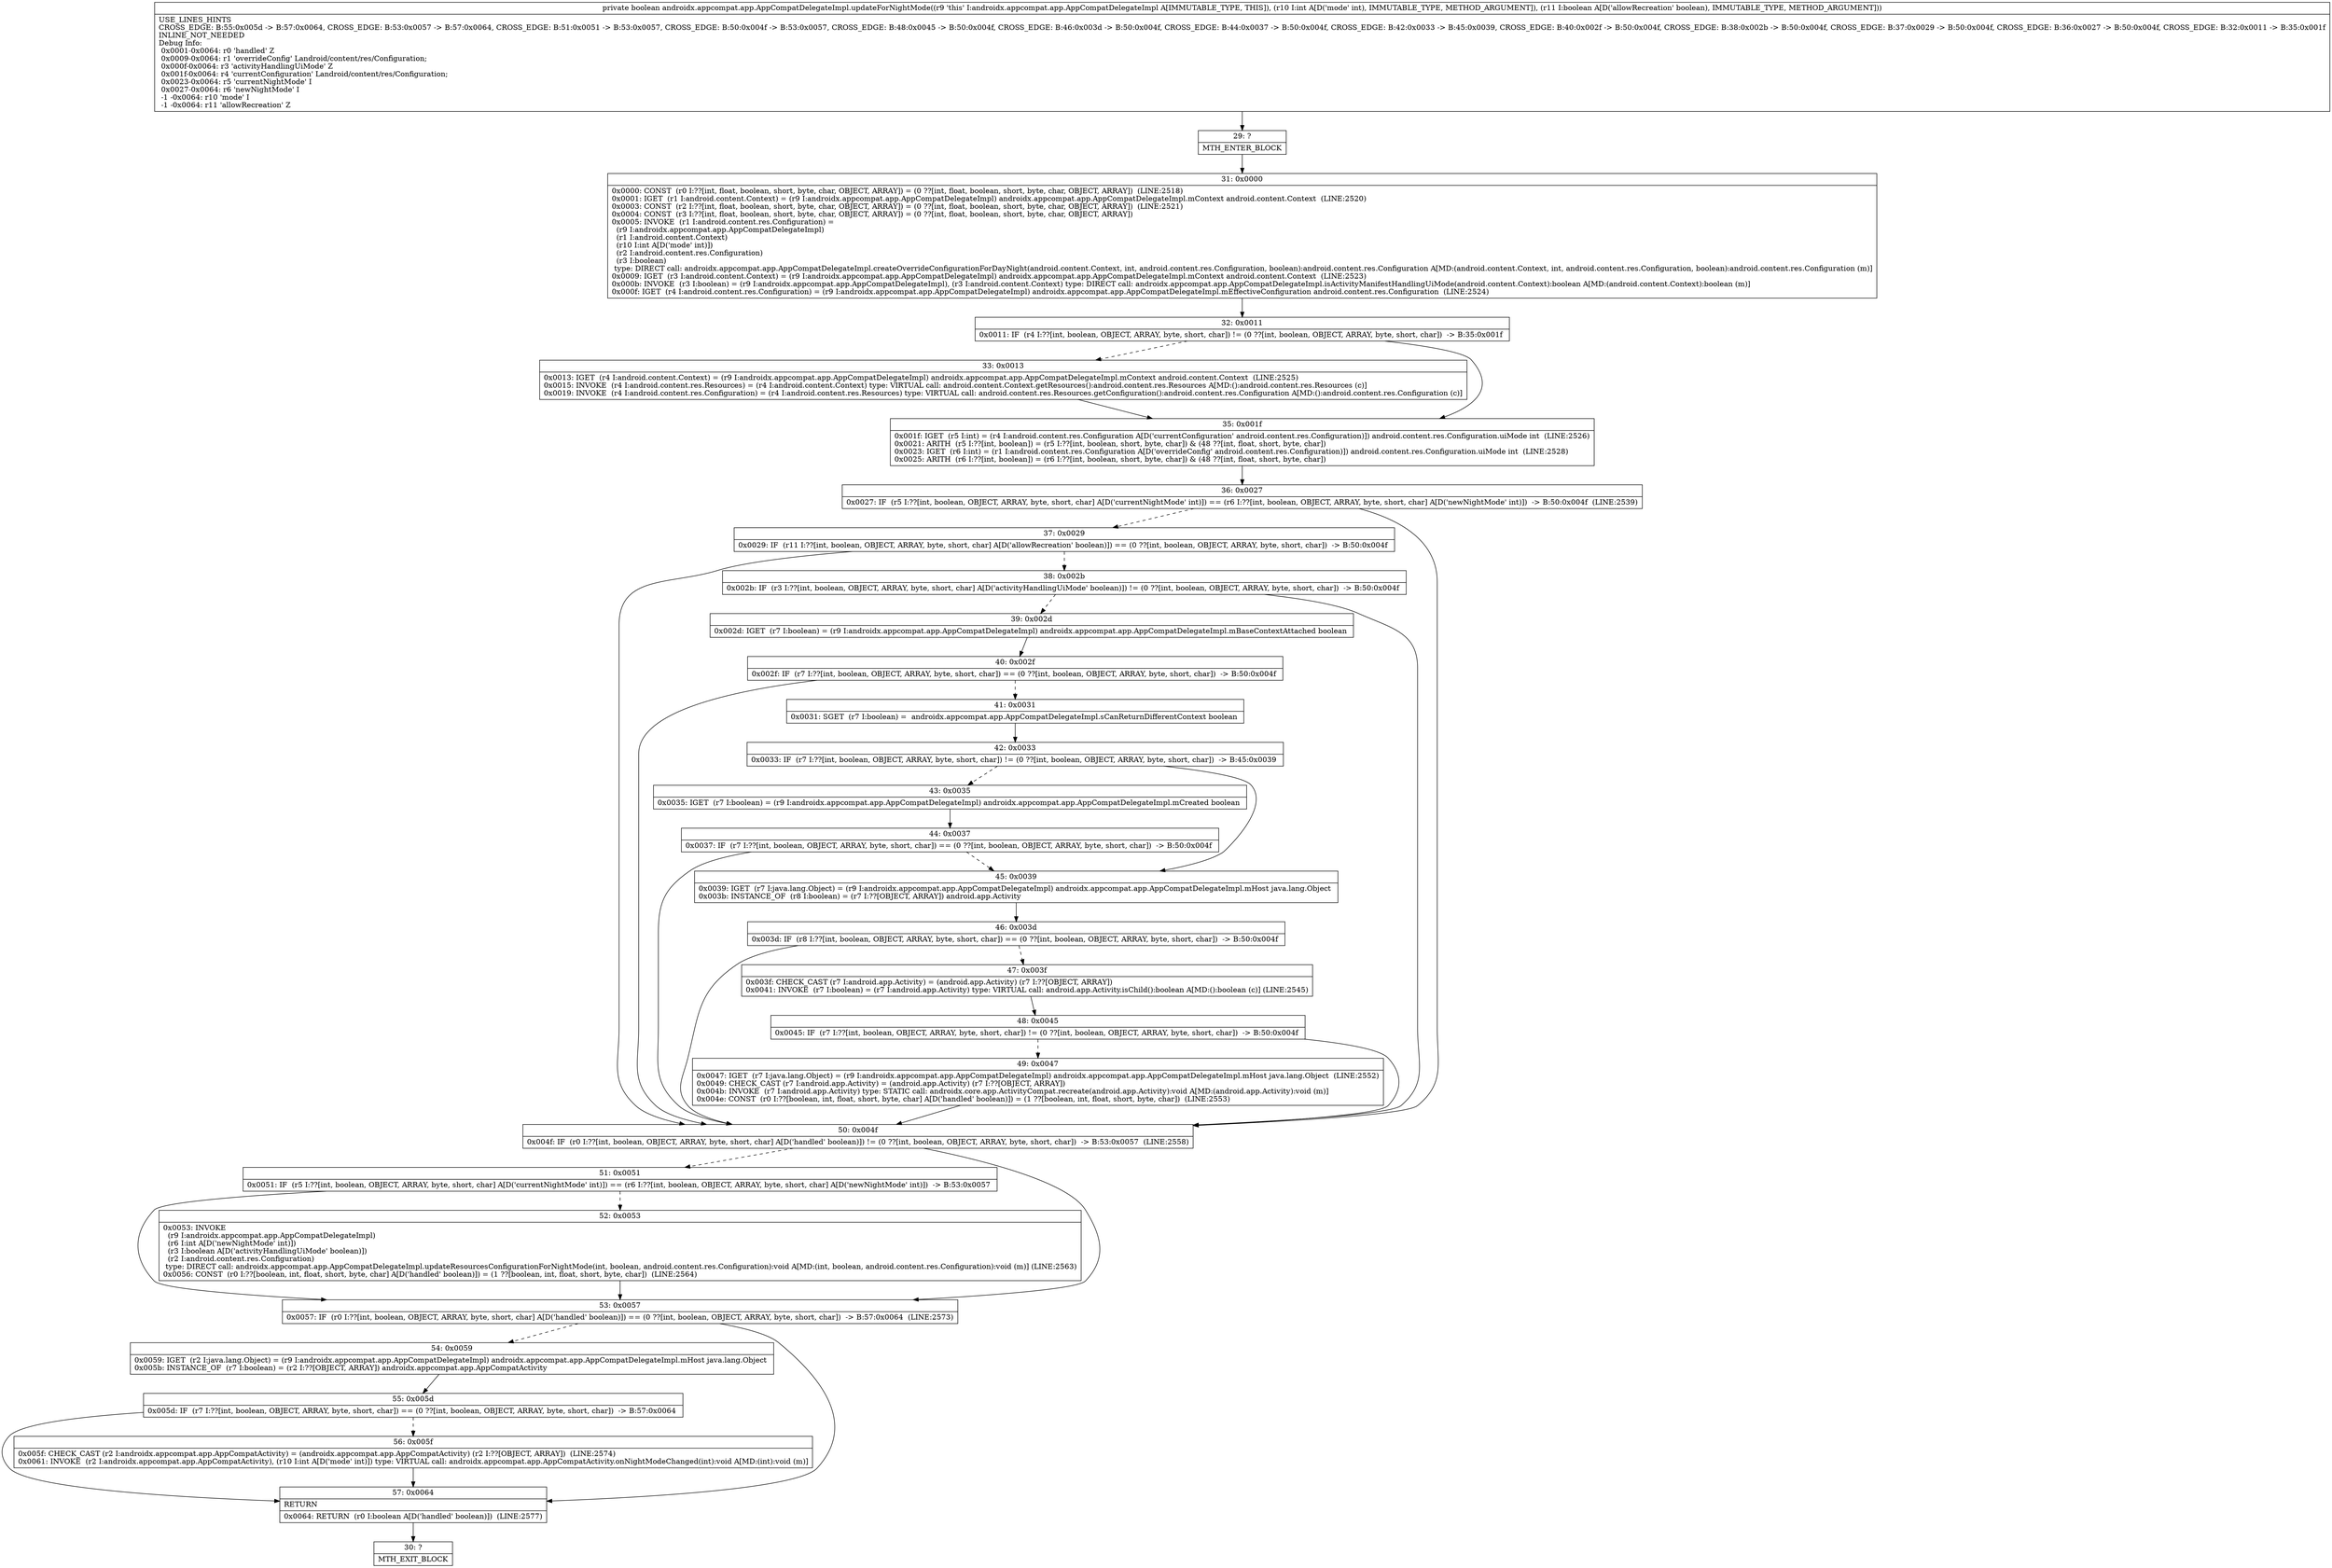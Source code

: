 digraph "CFG forandroidx.appcompat.app.AppCompatDelegateImpl.updateForNightMode(IZ)Z" {
Node_29 [shape=record,label="{29\:\ ?|MTH_ENTER_BLOCK\l}"];
Node_31 [shape=record,label="{31\:\ 0x0000|0x0000: CONST  (r0 I:??[int, float, boolean, short, byte, char, OBJECT, ARRAY]) = (0 ??[int, float, boolean, short, byte, char, OBJECT, ARRAY])  (LINE:2518)\l0x0001: IGET  (r1 I:android.content.Context) = (r9 I:androidx.appcompat.app.AppCompatDelegateImpl) androidx.appcompat.app.AppCompatDelegateImpl.mContext android.content.Context  (LINE:2520)\l0x0003: CONST  (r2 I:??[int, float, boolean, short, byte, char, OBJECT, ARRAY]) = (0 ??[int, float, boolean, short, byte, char, OBJECT, ARRAY])  (LINE:2521)\l0x0004: CONST  (r3 I:??[int, float, boolean, short, byte, char, OBJECT, ARRAY]) = (0 ??[int, float, boolean, short, byte, char, OBJECT, ARRAY]) \l0x0005: INVOKE  (r1 I:android.content.res.Configuration) = \l  (r9 I:androidx.appcompat.app.AppCompatDelegateImpl)\l  (r1 I:android.content.Context)\l  (r10 I:int A[D('mode' int)])\l  (r2 I:android.content.res.Configuration)\l  (r3 I:boolean)\l type: DIRECT call: androidx.appcompat.app.AppCompatDelegateImpl.createOverrideConfigurationForDayNight(android.content.Context, int, android.content.res.Configuration, boolean):android.content.res.Configuration A[MD:(android.content.Context, int, android.content.res.Configuration, boolean):android.content.res.Configuration (m)]\l0x0009: IGET  (r3 I:android.content.Context) = (r9 I:androidx.appcompat.app.AppCompatDelegateImpl) androidx.appcompat.app.AppCompatDelegateImpl.mContext android.content.Context  (LINE:2523)\l0x000b: INVOKE  (r3 I:boolean) = (r9 I:androidx.appcompat.app.AppCompatDelegateImpl), (r3 I:android.content.Context) type: DIRECT call: androidx.appcompat.app.AppCompatDelegateImpl.isActivityManifestHandlingUiMode(android.content.Context):boolean A[MD:(android.content.Context):boolean (m)]\l0x000f: IGET  (r4 I:android.content.res.Configuration) = (r9 I:androidx.appcompat.app.AppCompatDelegateImpl) androidx.appcompat.app.AppCompatDelegateImpl.mEffectiveConfiguration android.content.res.Configuration  (LINE:2524)\l}"];
Node_32 [shape=record,label="{32\:\ 0x0011|0x0011: IF  (r4 I:??[int, boolean, OBJECT, ARRAY, byte, short, char]) != (0 ??[int, boolean, OBJECT, ARRAY, byte, short, char])  \-\> B:35:0x001f \l}"];
Node_33 [shape=record,label="{33\:\ 0x0013|0x0013: IGET  (r4 I:android.content.Context) = (r9 I:androidx.appcompat.app.AppCompatDelegateImpl) androidx.appcompat.app.AppCompatDelegateImpl.mContext android.content.Context  (LINE:2525)\l0x0015: INVOKE  (r4 I:android.content.res.Resources) = (r4 I:android.content.Context) type: VIRTUAL call: android.content.Context.getResources():android.content.res.Resources A[MD:():android.content.res.Resources (c)]\l0x0019: INVOKE  (r4 I:android.content.res.Configuration) = (r4 I:android.content.res.Resources) type: VIRTUAL call: android.content.res.Resources.getConfiguration():android.content.res.Configuration A[MD:():android.content.res.Configuration (c)]\l}"];
Node_35 [shape=record,label="{35\:\ 0x001f|0x001f: IGET  (r5 I:int) = (r4 I:android.content.res.Configuration A[D('currentConfiguration' android.content.res.Configuration)]) android.content.res.Configuration.uiMode int  (LINE:2526)\l0x0021: ARITH  (r5 I:??[int, boolean]) = (r5 I:??[int, boolean, short, byte, char]) & (48 ??[int, float, short, byte, char]) \l0x0023: IGET  (r6 I:int) = (r1 I:android.content.res.Configuration A[D('overrideConfig' android.content.res.Configuration)]) android.content.res.Configuration.uiMode int  (LINE:2528)\l0x0025: ARITH  (r6 I:??[int, boolean]) = (r6 I:??[int, boolean, short, byte, char]) & (48 ??[int, float, short, byte, char]) \l}"];
Node_36 [shape=record,label="{36\:\ 0x0027|0x0027: IF  (r5 I:??[int, boolean, OBJECT, ARRAY, byte, short, char] A[D('currentNightMode' int)]) == (r6 I:??[int, boolean, OBJECT, ARRAY, byte, short, char] A[D('newNightMode' int)])  \-\> B:50:0x004f  (LINE:2539)\l}"];
Node_37 [shape=record,label="{37\:\ 0x0029|0x0029: IF  (r11 I:??[int, boolean, OBJECT, ARRAY, byte, short, char] A[D('allowRecreation' boolean)]) == (0 ??[int, boolean, OBJECT, ARRAY, byte, short, char])  \-\> B:50:0x004f \l}"];
Node_38 [shape=record,label="{38\:\ 0x002b|0x002b: IF  (r3 I:??[int, boolean, OBJECT, ARRAY, byte, short, char] A[D('activityHandlingUiMode' boolean)]) != (0 ??[int, boolean, OBJECT, ARRAY, byte, short, char])  \-\> B:50:0x004f \l}"];
Node_39 [shape=record,label="{39\:\ 0x002d|0x002d: IGET  (r7 I:boolean) = (r9 I:androidx.appcompat.app.AppCompatDelegateImpl) androidx.appcompat.app.AppCompatDelegateImpl.mBaseContextAttached boolean \l}"];
Node_40 [shape=record,label="{40\:\ 0x002f|0x002f: IF  (r7 I:??[int, boolean, OBJECT, ARRAY, byte, short, char]) == (0 ??[int, boolean, OBJECT, ARRAY, byte, short, char])  \-\> B:50:0x004f \l}"];
Node_41 [shape=record,label="{41\:\ 0x0031|0x0031: SGET  (r7 I:boolean) =  androidx.appcompat.app.AppCompatDelegateImpl.sCanReturnDifferentContext boolean \l}"];
Node_42 [shape=record,label="{42\:\ 0x0033|0x0033: IF  (r7 I:??[int, boolean, OBJECT, ARRAY, byte, short, char]) != (0 ??[int, boolean, OBJECT, ARRAY, byte, short, char])  \-\> B:45:0x0039 \l}"];
Node_43 [shape=record,label="{43\:\ 0x0035|0x0035: IGET  (r7 I:boolean) = (r9 I:androidx.appcompat.app.AppCompatDelegateImpl) androidx.appcompat.app.AppCompatDelegateImpl.mCreated boolean \l}"];
Node_44 [shape=record,label="{44\:\ 0x0037|0x0037: IF  (r7 I:??[int, boolean, OBJECT, ARRAY, byte, short, char]) == (0 ??[int, boolean, OBJECT, ARRAY, byte, short, char])  \-\> B:50:0x004f \l}"];
Node_45 [shape=record,label="{45\:\ 0x0039|0x0039: IGET  (r7 I:java.lang.Object) = (r9 I:androidx.appcompat.app.AppCompatDelegateImpl) androidx.appcompat.app.AppCompatDelegateImpl.mHost java.lang.Object \l0x003b: INSTANCE_OF  (r8 I:boolean) = (r7 I:??[OBJECT, ARRAY]) android.app.Activity \l}"];
Node_46 [shape=record,label="{46\:\ 0x003d|0x003d: IF  (r8 I:??[int, boolean, OBJECT, ARRAY, byte, short, char]) == (0 ??[int, boolean, OBJECT, ARRAY, byte, short, char])  \-\> B:50:0x004f \l}"];
Node_47 [shape=record,label="{47\:\ 0x003f|0x003f: CHECK_CAST (r7 I:android.app.Activity) = (android.app.Activity) (r7 I:??[OBJECT, ARRAY]) \l0x0041: INVOKE  (r7 I:boolean) = (r7 I:android.app.Activity) type: VIRTUAL call: android.app.Activity.isChild():boolean A[MD:():boolean (c)] (LINE:2545)\l}"];
Node_48 [shape=record,label="{48\:\ 0x0045|0x0045: IF  (r7 I:??[int, boolean, OBJECT, ARRAY, byte, short, char]) != (0 ??[int, boolean, OBJECT, ARRAY, byte, short, char])  \-\> B:50:0x004f \l}"];
Node_49 [shape=record,label="{49\:\ 0x0047|0x0047: IGET  (r7 I:java.lang.Object) = (r9 I:androidx.appcompat.app.AppCompatDelegateImpl) androidx.appcompat.app.AppCompatDelegateImpl.mHost java.lang.Object  (LINE:2552)\l0x0049: CHECK_CAST (r7 I:android.app.Activity) = (android.app.Activity) (r7 I:??[OBJECT, ARRAY]) \l0x004b: INVOKE  (r7 I:android.app.Activity) type: STATIC call: androidx.core.app.ActivityCompat.recreate(android.app.Activity):void A[MD:(android.app.Activity):void (m)]\l0x004e: CONST  (r0 I:??[boolean, int, float, short, byte, char] A[D('handled' boolean)]) = (1 ??[boolean, int, float, short, byte, char])  (LINE:2553)\l}"];
Node_50 [shape=record,label="{50\:\ 0x004f|0x004f: IF  (r0 I:??[int, boolean, OBJECT, ARRAY, byte, short, char] A[D('handled' boolean)]) != (0 ??[int, boolean, OBJECT, ARRAY, byte, short, char])  \-\> B:53:0x0057  (LINE:2558)\l}"];
Node_51 [shape=record,label="{51\:\ 0x0051|0x0051: IF  (r5 I:??[int, boolean, OBJECT, ARRAY, byte, short, char] A[D('currentNightMode' int)]) == (r6 I:??[int, boolean, OBJECT, ARRAY, byte, short, char] A[D('newNightMode' int)])  \-\> B:53:0x0057 \l}"];
Node_52 [shape=record,label="{52\:\ 0x0053|0x0053: INVOKE  \l  (r9 I:androidx.appcompat.app.AppCompatDelegateImpl)\l  (r6 I:int A[D('newNightMode' int)])\l  (r3 I:boolean A[D('activityHandlingUiMode' boolean)])\l  (r2 I:android.content.res.Configuration)\l type: DIRECT call: androidx.appcompat.app.AppCompatDelegateImpl.updateResourcesConfigurationForNightMode(int, boolean, android.content.res.Configuration):void A[MD:(int, boolean, android.content.res.Configuration):void (m)] (LINE:2563)\l0x0056: CONST  (r0 I:??[boolean, int, float, short, byte, char] A[D('handled' boolean)]) = (1 ??[boolean, int, float, short, byte, char])  (LINE:2564)\l}"];
Node_53 [shape=record,label="{53\:\ 0x0057|0x0057: IF  (r0 I:??[int, boolean, OBJECT, ARRAY, byte, short, char] A[D('handled' boolean)]) == (0 ??[int, boolean, OBJECT, ARRAY, byte, short, char])  \-\> B:57:0x0064  (LINE:2573)\l}"];
Node_54 [shape=record,label="{54\:\ 0x0059|0x0059: IGET  (r2 I:java.lang.Object) = (r9 I:androidx.appcompat.app.AppCompatDelegateImpl) androidx.appcompat.app.AppCompatDelegateImpl.mHost java.lang.Object \l0x005b: INSTANCE_OF  (r7 I:boolean) = (r2 I:??[OBJECT, ARRAY]) androidx.appcompat.app.AppCompatActivity \l}"];
Node_55 [shape=record,label="{55\:\ 0x005d|0x005d: IF  (r7 I:??[int, boolean, OBJECT, ARRAY, byte, short, char]) == (0 ??[int, boolean, OBJECT, ARRAY, byte, short, char])  \-\> B:57:0x0064 \l}"];
Node_56 [shape=record,label="{56\:\ 0x005f|0x005f: CHECK_CAST (r2 I:androidx.appcompat.app.AppCompatActivity) = (androidx.appcompat.app.AppCompatActivity) (r2 I:??[OBJECT, ARRAY])  (LINE:2574)\l0x0061: INVOKE  (r2 I:androidx.appcompat.app.AppCompatActivity), (r10 I:int A[D('mode' int)]) type: VIRTUAL call: androidx.appcompat.app.AppCompatActivity.onNightModeChanged(int):void A[MD:(int):void (m)]\l}"];
Node_57 [shape=record,label="{57\:\ 0x0064|RETURN\l|0x0064: RETURN  (r0 I:boolean A[D('handled' boolean)])  (LINE:2577)\l}"];
Node_30 [shape=record,label="{30\:\ ?|MTH_EXIT_BLOCK\l}"];
MethodNode[shape=record,label="{private boolean androidx.appcompat.app.AppCompatDelegateImpl.updateForNightMode((r9 'this' I:androidx.appcompat.app.AppCompatDelegateImpl A[IMMUTABLE_TYPE, THIS]), (r10 I:int A[D('mode' int), IMMUTABLE_TYPE, METHOD_ARGUMENT]), (r11 I:boolean A[D('allowRecreation' boolean), IMMUTABLE_TYPE, METHOD_ARGUMENT]))  | USE_LINES_HINTS\lCROSS_EDGE: B:55:0x005d \-\> B:57:0x0064, CROSS_EDGE: B:53:0x0057 \-\> B:57:0x0064, CROSS_EDGE: B:51:0x0051 \-\> B:53:0x0057, CROSS_EDGE: B:50:0x004f \-\> B:53:0x0057, CROSS_EDGE: B:48:0x0045 \-\> B:50:0x004f, CROSS_EDGE: B:46:0x003d \-\> B:50:0x004f, CROSS_EDGE: B:44:0x0037 \-\> B:50:0x004f, CROSS_EDGE: B:42:0x0033 \-\> B:45:0x0039, CROSS_EDGE: B:40:0x002f \-\> B:50:0x004f, CROSS_EDGE: B:38:0x002b \-\> B:50:0x004f, CROSS_EDGE: B:37:0x0029 \-\> B:50:0x004f, CROSS_EDGE: B:36:0x0027 \-\> B:50:0x004f, CROSS_EDGE: B:32:0x0011 \-\> B:35:0x001f\lINLINE_NOT_NEEDED\lDebug Info:\l  0x0001\-0x0064: r0 'handled' Z\l  0x0009\-0x0064: r1 'overrideConfig' Landroid\/content\/res\/Configuration;\l  0x000f\-0x0064: r3 'activityHandlingUiMode' Z\l  0x001f\-0x0064: r4 'currentConfiguration' Landroid\/content\/res\/Configuration;\l  0x0023\-0x0064: r5 'currentNightMode' I\l  0x0027\-0x0064: r6 'newNightMode' I\l  \-1 \-0x0064: r10 'mode' I\l  \-1 \-0x0064: r11 'allowRecreation' Z\l}"];
MethodNode -> Node_29;Node_29 -> Node_31;
Node_31 -> Node_32;
Node_32 -> Node_33[style=dashed];
Node_32 -> Node_35;
Node_33 -> Node_35;
Node_35 -> Node_36;
Node_36 -> Node_37[style=dashed];
Node_36 -> Node_50;
Node_37 -> Node_38[style=dashed];
Node_37 -> Node_50;
Node_38 -> Node_39[style=dashed];
Node_38 -> Node_50;
Node_39 -> Node_40;
Node_40 -> Node_41[style=dashed];
Node_40 -> Node_50;
Node_41 -> Node_42;
Node_42 -> Node_43[style=dashed];
Node_42 -> Node_45;
Node_43 -> Node_44;
Node_44 -> Node_45[style=dashed];
Node_44 -> Node_50;
Node_45 -> Node_46;
Node_46 -> Node_47[style=dashed];
Node_46 -> Node_50;
Node_47 -> Node_48;
Node_48 -> Node_49[style=dashed];
Node_48 -> Node_50;
Node_49 -> Node_50;
Node_50 -> Node_51[style=dashed];
Node_50 -> Node_53;
Node_51 -> Node_52[style=dashed];
Node_51 -> Node_53;
Node_52 -> Node_53;
Node_53 -> Node_54[style=dashed];
Node_53 -> Node_57;
Node_54 -> Node_55;
Node_55 -> Node_56[style=dashed];
Node_55 -> Node_57;
Node_56 -> Node_57;
Node_57 -> Node_30;
}

